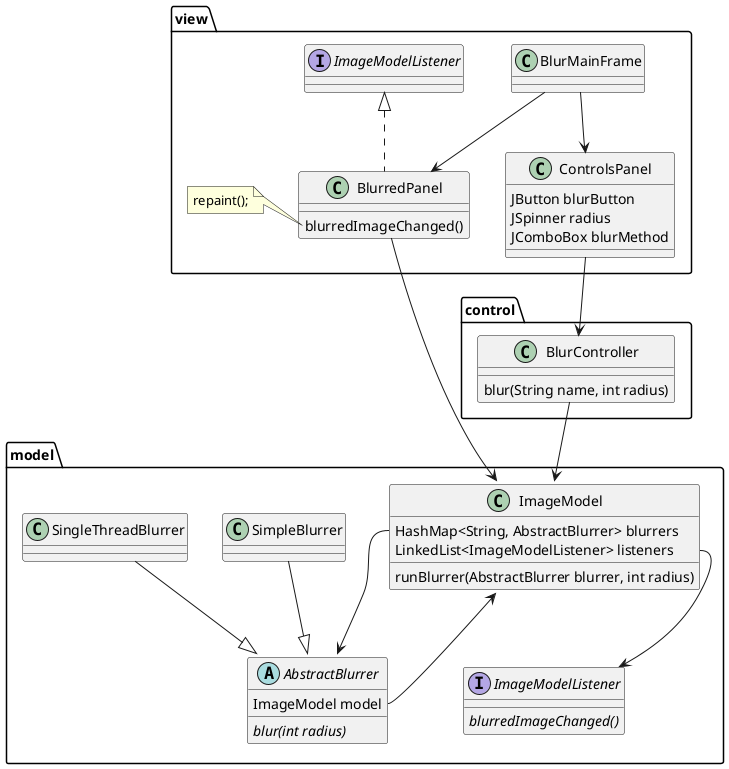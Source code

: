 @startuml
'https://plantuml.com/class-diagram

package "model" {
  interface ImageModelListener
  abstract class AbstractBlurrer
  class SimpleBlurrer
  class SingleThreadBlurrer
  class ImageModel
  ImageModel : HashMap<String, AbstractBlurrer> blurrers
  ImageModel : LinkedList<ImageModelListener> listeners
  ImageModel : runBlurrer(AbstractBlurrer blurrer, int radius)
  AbstractBlurrer : {abstract} blur(int radius)
  AbstractBlurrer : ImageModel model
  ImageModelListener : {abstract} blurredImageChanged()

  SimpleBlurrer --|> AbstractBlurrer
  SingleThreadBlurrer --|> AbstractBlurrer
  ImageModel::HashMap --> AbstractBlurrer
  AbstractBlurrer::ImageModel --> ImageModel
  ImageModel::LinkedList --> ImageModelListener
}

package "control" {
  class BlurController
  BlurController : blur(String name, int radius)

  BlurController --> ImageModel
}

package "view" {
    class BlurMainFrame
    class BlurredPanel implements ImageModelListener
    class ControlsPanel

    ControlsPanel : JButton blurButton
    ControlsPanel : JSpinner radius
    ControlsPanel : JComboBox blurMethod

    BlurMainFrame --> BlurredPanel
    BlurMainFrame --> ControlsPanel
    ControlsPanel --> BlurController
    BlurredPanel --> ImageModel
    BlurredPanel : blurredImageChanged()

    note left of BlurredPanel::blurredImageChanged()
      repaint();
    end note
}


@enduml
